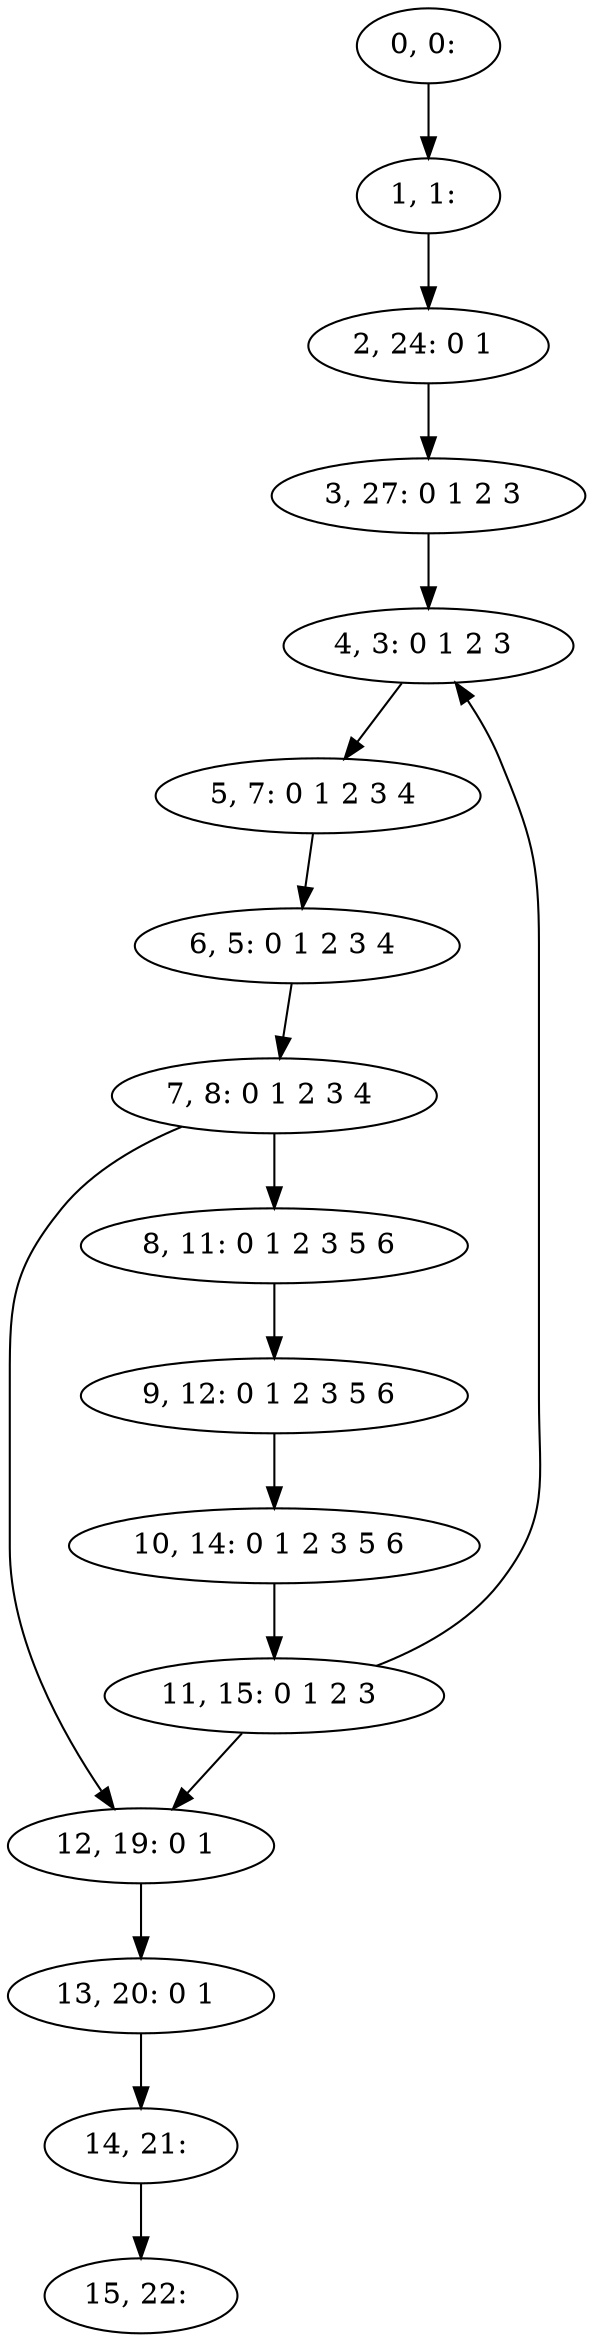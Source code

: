 digraph G {
0[label="0, 0: "];
1[label="1, 1: "];
2[label="2, 24: 0 1 "];
3[label="3, 27: 0 1 2 3 "];
4[label="4, 3: 0 1 2 3 "];
5[label="5, 7: 0 1 2 3 4 "];
6[label="6, 5: 0 1 2 3 4 "];
7[label="7, 8: 0 1 2 3 4 "];
8[label="8, 11: 0 1 2 3 5 6 "];
9[label="9, 12: 0 1 2 3 5 6 "];
10[label="10, 14: 0 1 2 3 5 6 "];
11[label="11, 15: 0 1 2 3 "];
12[label="12, 19: 0 1 "];
13[label="13, 20: 0 1 "];
14[label="14, 21: "];
15[label="15, 22: "];
0->1 ;
1->2 ;
2->3 ;
3->4 ;
4->5 ;
5->6 ;
6->7 ;
7->8 ;
7->12 ;
8->9 ;
9->10 ;
10->11 ;
11->12 ;
11->4 ;
12->13 ;
13->14 ;
14->15 ;
}
